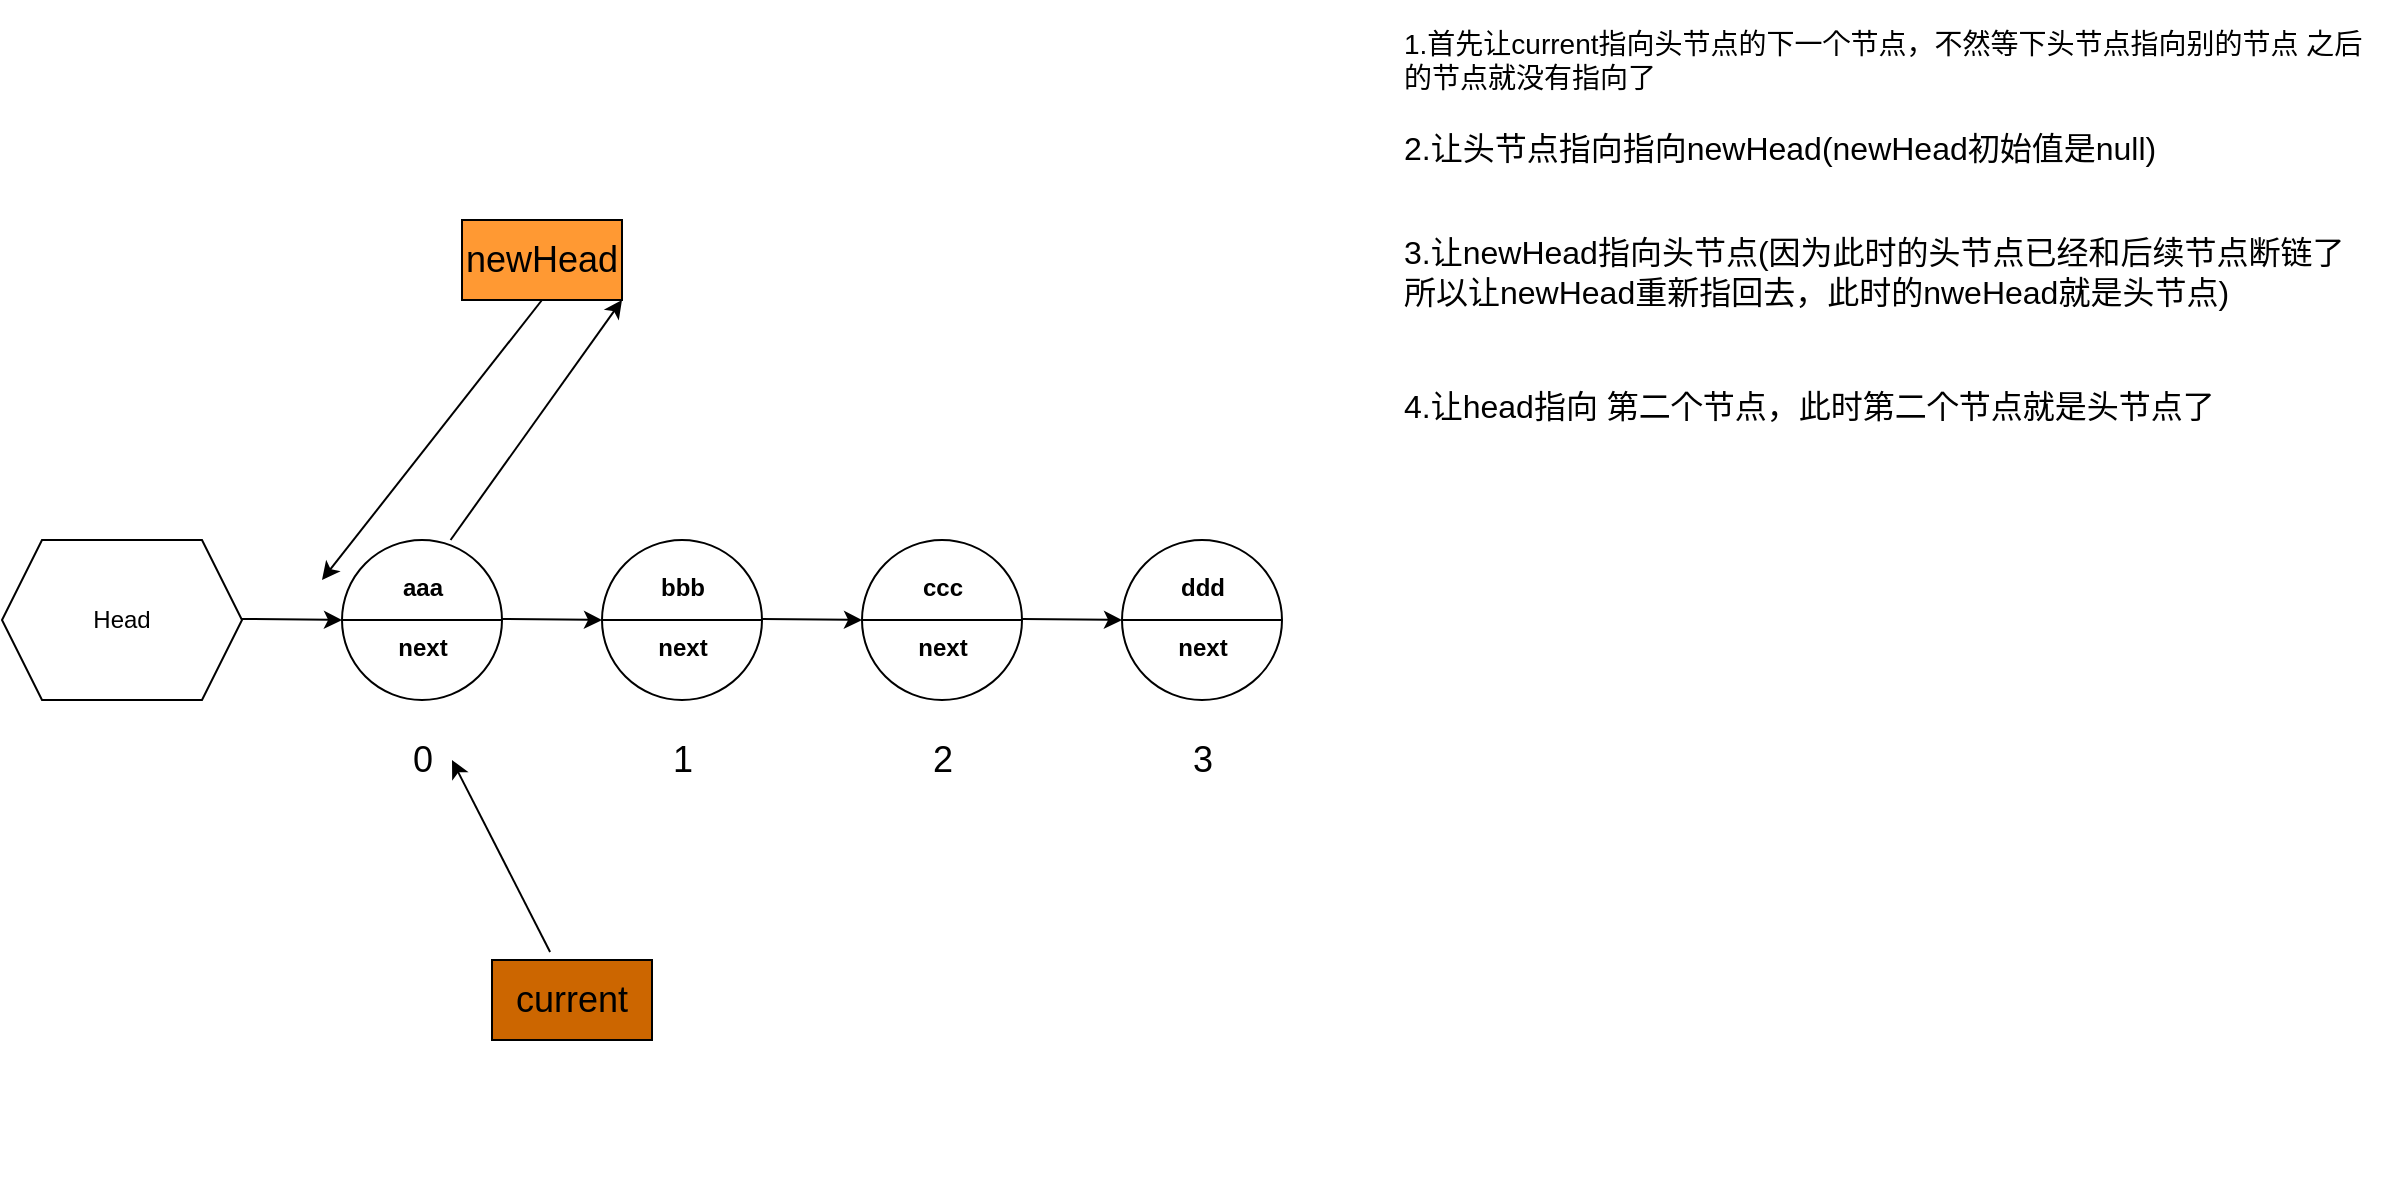 <mxfile>
    <diagram id="aap7G3nB8x8YBUgOPeth" name="Page-1">
        <mxGraphModel dx="1352" dy="1978" grid="1" gridSize="10" guides="1" tooltips="1" connect="1" arrows="1" fold="1" page="1" pageScale="1" pageWidth="827" pageHeight="1169" math="0" shadow="0">
            <root>
                <mxCell id="0"/>
                <mxCell id="1" parent="0"/>
                <mxCell id="2" value="Head" style="shape=hexagon;perimeter=hexagonPerimeter2;whiteSpace=wrap;html=1;fixedSize=1;" parent="1" vertex="1">
                    <mxGeometry x="30" y="240" width="120" height="80" as="geometry"/>
                </mxCell>
                <mxCell id="4" value="" style="shape=lineEllipse;perimeter=ellipsePerimeter;whiteSpace=wrap;html=1;backgroundOutline=1;" parent="1" vertex="1">
                    <mxGeometry x="200" y="240" width="80" height="80" as="geometry"/>
                </mxCell>
                <mxCell id="5" value="&lt;font style=&quot;font-size: 12px;&quot;&gt;aaa&lt;/font&gt;" style="text;strokeColor=none;fillColor=none;html=1;fontSize=24;fontStyle=1;verticalAlign=middle;align=center;" parent="1" vertex="1">
                    <mxGeometry x="190" y="240" width="100" height="40" as="geometry"/>
                </mxCell>
                <mxCell id="6" value="&lt;font style=&quot;font-size: 12px;&quot;&gt;next&lt;/font&gt;" style="text;strokeColor=none;fillColor=none;html=1;fontSize=24;fontStyle=1;verticalAlign=middle;align=center;" parent="1" vertex="1">
                    <mxGeometry x="190" y="270" width="100" height="40" as="geometry"/>
                </mxCell>
                <mxCell id="7" value="" style="endArrow=classic;html=1;fontSize=12;" parent="1" edge="1">
                    <mxGeometry width="50" height="50" relative="1" as="geometry">
                        <mxPoint x="150" y="279.47" as="sourcePoint"/>
                        <mxPoint x="200" y="280" as="targetPoint"/>
                    </mxGeometry>
                </mxCell>
                <mxCell id="8" value="" style="shape=lineEllipse;perimeter=ellipsePerimeter;whiteSpace=wrap;html=1;backgroundOutline=1;" parent="1" vertex="1">
                    <mxGeometry x="330" y="240" width="80" height="80" as="geometry"/>
                </mxCell>
                <mxCell id="9" value="&lt;font style=&quot;font-size: 12px;&quot;&gt;bbb&lt;/font&gt;" style="text;strokeColor=none;fillColor=none;html=1;fontSize=24;fontStyle=1;verticalAlign=middle;align=center;" parent="1" vertex="1">
                    <mxGeometry x="320" y="240" width="100" height="40" as="geometry"/>
                </mxCell>
                <mxCell id="10" value="&lt;font style=&quot;font-size: 12px;&quot;&gt;next&lt;/font&gt;" style="text;strokeColor=none;fillColor=none;html=1;fontSize=24;fontStyle=1;verticalAlign=middle;align=center;" parent="1" vertex="1">
                    <mxGeometry x="320" y="270" width="100" height="40" as="geometry"/>
                </mxCell>
                <mxCell id="11" value="" style="endArrow=classic;html=1;fontSize=12;" parent="1" edge="1">
                    <mxGeometry width="50" height="50" relative="1" as="geometry">
                        <mxPoint x="280" y="279.47" as="sourcePoint"/>
                        <mxPoint x="330" y="280" as="targetPoint"/>
                    </mxGeometry>
                </mxCell>
                <mxCell id="12" value="" style="shape=lineEllipse;perimeter=ellipsePerimeter;whiteSpace=wrap;html=1;backgroundOutline=1;" parent="1" vertex="1">
                    <mxGeometry x="460" y="240" width="80" height="80" as="geometry"/>
                </mxCell>
                <mxCell id="13" value="&lt;font style=&quot;font-size: 12px;&quot;&gt;ccc&lt;/font&gt;" style="text;strokeColor=none;fillColor=none;html=1;fontSize=24;fontStyle=1;verticalAlign=middle;align=center;" parent="1" vertex="1">
                    <mxGeometry x="450" y="240" width="100" height="40" as="geometry"/>
                </mxCell>
                <mxCell id="14" value="&lt;font style=&quot;font-size: 12px;&quot;&gt;next&lt;/font&gt;" style="text;strokeColor=none;fillColor=none;html=1;fontSize=24;fontStyle=1;verticalAlign=middle;align=center;" parent="1" vertex="1">
                    <mxGeometry x="450" y="270" width="100" height="40" as="geometry"/>
                </mxCell>
                <mxCell id="15" value="" style="endArrow=classic;html=1;fontSize=12;" parent="1" edge="1">
                    <mxGeometry width="50" height="50" relative="1" as="geometry">
                        <mxPoint x="410" y="279.47" as="sourcePoint"/>
                        <mxPoint x="460" y="280" as="targetPoint"/>
                    </mxGeometry>
                </mxCell>
                <mxCell id="21" value="0" style="text;html=1;align=center;verticalAlign=middle;resizable=0;points=[];autosize=1;strokeColor=none;fillColor=none;fontSize=18;" parent="1" vertex="1">
                    <mxGeometry x="225" y="330" width="30" height="40" as="geometry"/>
                </mxCell>
                <mxCell id="22" value="1" style="text;html=1;align=center;verticalAlign=middle;resizable=0;points=[];autosize=1;strokeColor=none;fillColor=none;fontSize=18;" parent="1" vertex="1">
                    <mxGeometry x="355" y="330" width="30" height="40" as="geometry"/>
                </mxCell>
                <mxCell id="23" value="2" style="text;html=1;align=center;verticalAlign=middle;resizable=0;points=[];autosize=1;strokeColor=none;fillColor=none;fontSize=18;" parent="1" vertex="1">
                    <mxGeometry x="485" y="330" width="30" height="40" as="geometry"/>
                </mxCell>
                <mxCell id="24" value="" style="shape=lineEllipse;perimeter=ellipsePerimeter;whiteSpace=wrap;html=1;backgroundOutline=1;" parent="1" vertex="1">
                    <mxGeometry x="590" y="240" width="80" height="80" as="geometry"/>
                </mxCell>
                <mxCell id="25" value="&lt;font style=&quot;font-size: 12px;&quot;&gt;ddd&lt;/font&gt;" style="text;strokeColor=none;fillColor=none;html=1;fontSize=24;fontStyle=1;verticalAlign=middle;align=center;" parent="1" vertex="1">
                    <mxGeometry x="580" y="240" width="100" height="40" as="geometry"/>
                </mxCell>
                <mxCell id="26" value="&lt;font style=&quot;font-size: 12px;&quot;&gt;next&lt;/font&gt;" style="text;strokeColor=none;fillColor=none;html=1;fontSize=24;fontStyle=1;verticalAlign=middle;align=center;" parent="1" vertex="1">
                    <mxGeometry x="580" y="270" width="100" height="40" as="geometry"/>
                </mxCell>
                <mxCell id="27" value="" style="endArrow=classic;html=1;fontSize=12;" parent="1" edge="1">
                    <mxGeometry width="50" height="50" relative="1" as="geometry">
                        <mxPoint x="540" y="279.47" as="sourcePoint"/>
                        <mxPoint x="590" y="280" as="targetPoint"/>
                    </mxGeometry>
                </mxCell>
                <mxCell id="28" value="3" style="text;html=1;align=center;verticalAlign=middle;resizable=0;points=[];autosize=1;strokeColor=none;fillColor=none;fontSize=18;" parent="1" vertex="1">
                    <mxGeometry x="615" y="330" width="30" height="40" as="geometry"/>
                </mxCell>
                <mxCell id="32" value="" style="group" parent="1" vertex="1" connectable="0">
                    <mxGeometry x="255" y="450" width="100" height="110" as="geometry"/>
                </mxCell>
                <mxCell id="20" value="" style="endArrow=classic;html=1;fontSize=18;exitX=0.363;exitY=-0.1;exitDx=0;exitDy=0;exitPerimeter=0;" parent="32" source="19" edge="1">
                    <mxGeometry width="50" height="50" relative="1" as="geometry">
                        <mxPoint x="20" as="sourcePoint"/>
                        <mxPoint y="-100" as="targetPoint"/>
                    </mxGeometry>
                </mxCell>
                <mxCell id="19" value="&lt;font style=&quot;font-size: 18px;&quot;&gt;current&lt;/font&gt;" style="rounded=0;whiteSpace=wrap;html=1;fontSize=12;fillColor=#CC6600;" parent="32" vertex="1">
                    <mxGeometry x="20" width="80" height="40" as="geometry"/>
                </mxCell>
                <mxCell id="35" value="&lt;div style=&quot;text-align: left;&quot;&gt;&lt;span style=&quot;background-color: initial;&quot;&gt;&lt;font style=&quot;font-size: 14px;&quot;&gt;1.首先让current指向头节点的下一个节点，不然等下头节点指向别的节点 之后的节点就没有指向了&lt;/font&gt;&lt;/span&gt;&lt;/div&gt;&lt;div style=&quot;text-align: left;&quot;&gt;&lt;span style=&quot;background-color: initial;&quot;&gt;&lt;font style=&quot;font-size: 14px;&quot;&gt;&lt;br&gt;&lt;/font&gt;&lt;/span&gt;&lt;/div&gt;&lt;div style=&quot;text-align: left;&quot;&gt;&lt;span style=&quot;background-color: initial;&quot;&gt;&lt;font size=&quot;3&quot;&gt;2.让头节点指向指向newHead(newHead初始值是null)&lt;/font&gt;&lt;/span&gt;&lt;/div&gt;&lt;div style=&quot;text-align: left;&quot;&gt;&lt;br&gt;&lt;/div&gt;&lt;div style=&quot;text-align: left;&quot;&gt;&lt;span style=&quot;background-color: initial;&quot;&gt;&lt;font size=&quot;3&quot;&gt;&lt;br&gt;&lt;/font&gt;&lt;/span&gt;&lt;/div&gt;&lt;div style=&quot;text-align: left;&quot;&gt;&lt;span style=&quot;background-color: initial;&quot;&gt;&lt;font size=&quot;3&quot;&gt;3.让newHead指向头节点(因为此时的头节点已经和后续节点断链了&amp;nbsp; 所以让newHead重新指回去，此时的nweHead就是头节点)&lt;/font&gt;&lt;/span&gt;&lt;/div&gt;&lt;div style=&quot;text-align: left;&quot;&gt;&lt;span style=&quot;background-color: initial;&quot;&gt;&lt;font size=&quot;3&quot;&gt;&lt;br&gt;&lt;/font&gt;&lt;/span&gt;&lt;/div&gt;&lt;div style=&quot;text-align: left;&quot;&gt;&lt;span style=&quot;border-color: var(--border-color); background-color: initial;&quot;&gt;&lt;font style=&quot;border-color: var(--border-color);&quot; size=&quot;3&quot;&gt;&lt;br class=&quot;Apple-interchange-newline&quot;&gt;4.让head指向 第二个节点，&lt;/font&gt;&lt;/span&gt;&lt;span style=&quot;border-color: var(--border-color); background-color: initial; font-size: medium;&quot;&gt;此时第二个节点就是头节点了&lt;/span&gt;&lt;br&gt;&lt;/div&gt;&lt;div style=&quot;text-align: left;&quot;&gt;&lt;span style=&quot;font-size: medium; background-color: initial;&quot;&gt;&lt;br&gt;&lt;/span&gt;&lt;/div&gt;&lt;div style=&quot;text-align: left;&quot;&gt;&lt;br&gt;&lt;/div&gt;" style="text;html=1;strokeColor=none;fillColor=none;align=center;verticalAlign=middle;whiteSpace=wrap;rounded=0;" parent="1" vertex="1">
                    <mxGeometry x="730" y="-30" width="490" height="260" as="geometry"/>
                </mxCell>
                <mxCell id="36" value="" style="group" vertex="1" connectable="0" parent="1">
                    <mxGeometry x="240" y="80" width="100" height="110" as="geometry"/>
                </mxCell>
                <mxCell id="31" value="" style="group" parent="36" vertex="1" connectable="0">
                    <mxGeometry width="100" height="110" as="geometry"/>
                </mxCell>
                <mxCell id="16" value="&lt;span style=&quot;font-size: 18px;&quot;&gt;newHead&lt;/span&gt;" style="rounded=0;whiteSpace=wrap;html=1;fontSize=12;fillColor=#FF9933;movable=1;resizable=1;rotatable=1;deletable=1;editable=1;connectable=1;" parent="31" vertex="1">
                    <mxGeometry x="20" width="80" height="40" as="geometry"/>
                </mxCell>
                <mxCell id="33" value="" style="endArrow=classic;html=1;entryX=1;entryY=1;entryDx=0;entryDy=0;" parent="36" source="5" target="16" edge="1">
                    <mxGeometry width="50" height="50" relative="1" as="geometry">
                        <mxPoint x="30" y="170" as="sourcePoint"/>
                        <mxPoint x="80" y="120" as="targetPoint"/>
                    </mxGeometry>
                </mxCell>
                <mxCell id="18" value="" style="endArrow=classic;html=1;fontSize=18;movable=1;resizable=1;rotatable=1;deletable=1;editable=1;connectable=1;exitX=0.5;exitY=1;exitDx=0;exitDy=0;entryX=0;entryY=0.5;entryDx=0;entryDy=0;" parent="36" source="16" target="5" edge="1">
                    <mxGeometry width="50" height="50" relative="1" as="geometry">
                        <mxPoint y="60" as="sourcePoint"/>
                        <mxPoint x="-40" y="130" as="targetPoint"/>
                    </mxGeometry>
                </mxCell>
            </root>
        </mxGraphModel>
    </diagram>
</mxfile>